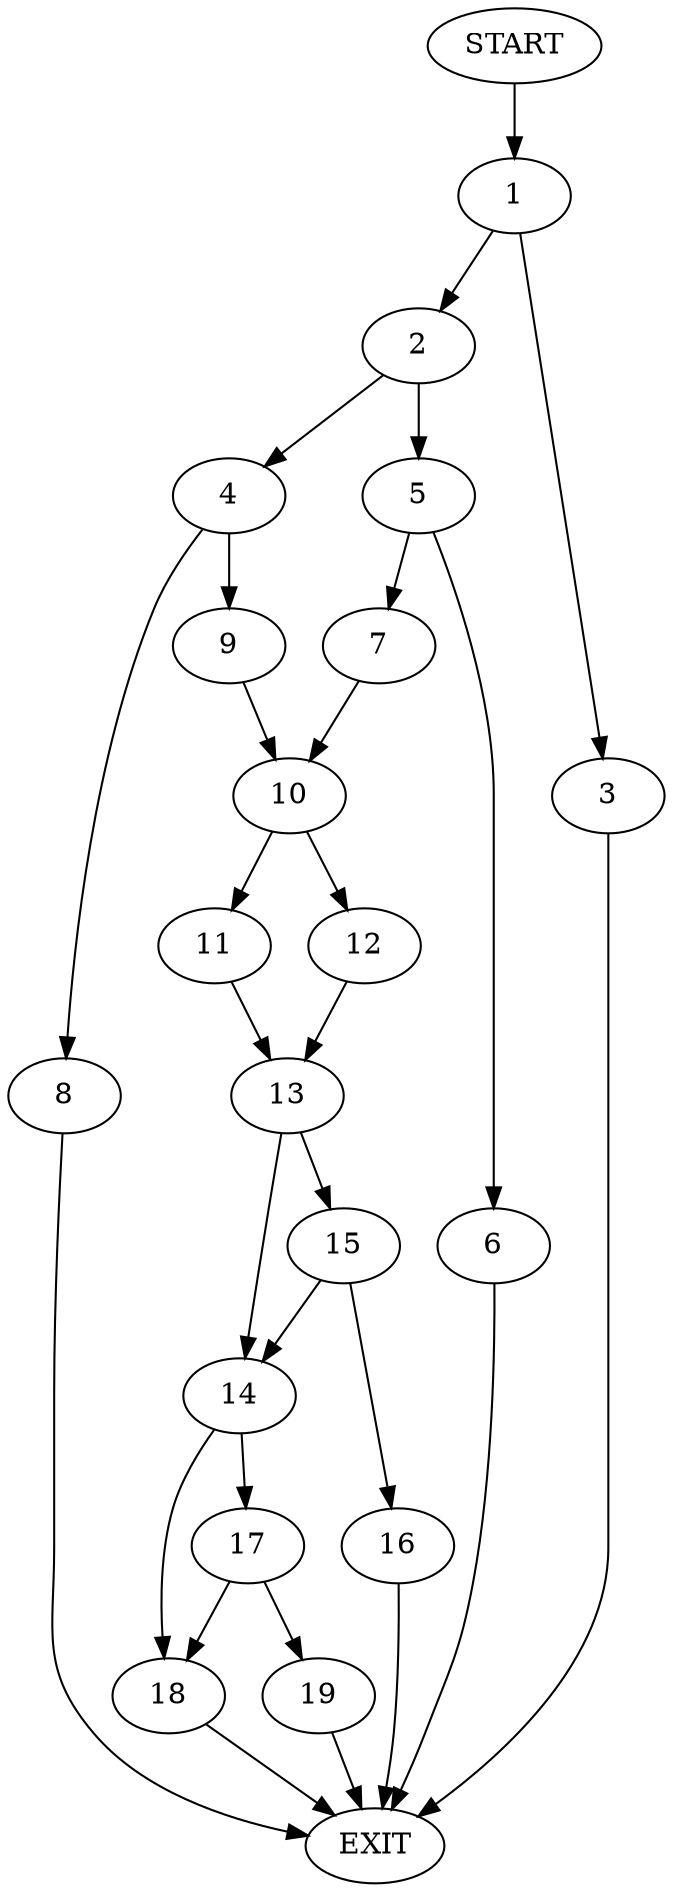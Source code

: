 digraph {
0 [label="START"]
20 [label="EXIT"]
0 -> 1
1 -> 2
1 -> 3
3 -> 20
2 -> 4
2 -> 5
5 -> 6
5 -> 7
4 -> 8
4 -> 9
8 -> 20
9 -> 10
10 -> 11
10 -> 12
6 -> 20
7 -> 10
11 -> 13
12 -> 13
13 -> 14
13 -> 15
15 -> 16
15 -> 14
14 -> 17
14 -> 18
16 -> 20
17 -> 19
17 -> 18
18 -> 20
19 -> 20
}

